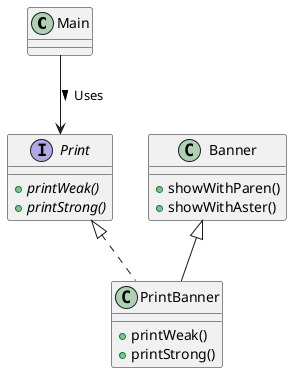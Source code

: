 @startuml adaptor
class Main {

}

interface Print {
    {abstract} +printWeak()
    {abstract} +printStrong()
}

class PrintBanner extends Banner implements Print {
    +printWeak()
    +printStrong()
}

class Banner {
    +showWithParen()
    +showWithAster()
}

Main --> Print : Uses >
@enduml